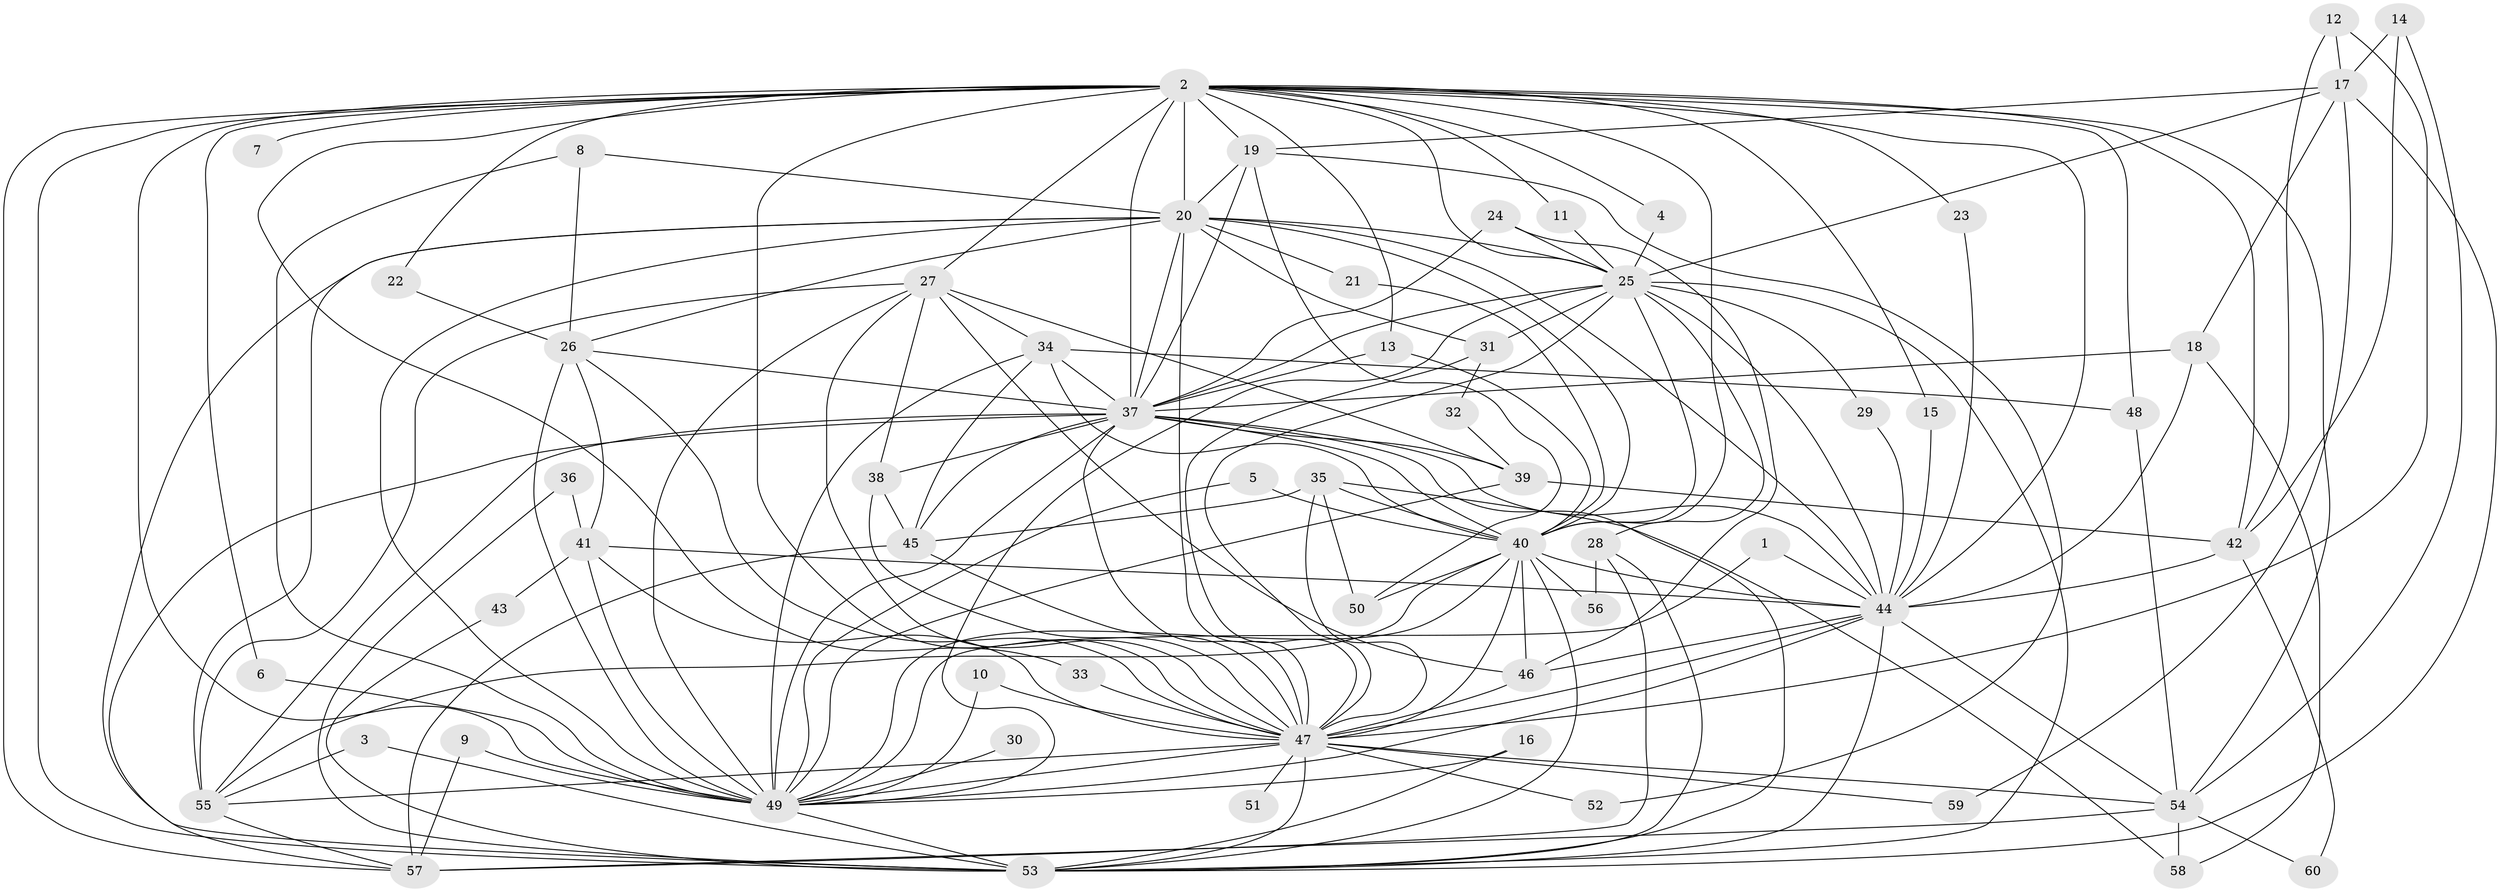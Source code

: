 // original degree distribution, {21: 0.008403361344537815, 17: 0.01680672268907563, 16: 0.008403361344537815, 22: 0.008403361344537815, 18: 0.008403361344537815, 23: 0.008403361344537815, 26: 0.01680672268907563, 20: 0.008403361344537815, 2: 0.47058823529411764, 4: 0.11764705882352941, 5: 0.04201680672268908, 3: 0.23529411764705882, 7: 0.01680672268907563, 6: 0.01680672268907563, 9: 0.008403361344537815, 8: 0.008403361344537815}
// Generated by graph-tools (version 1.1) at 2025/25/03/09/25 03:25:46]
// undirected, 60 vertices, 170 edges
graph export_dot {
graph [start="1"]
  node [color=gray90,style=filled];
  1;
  2;
  3;
  4;
  5;
  6;
  7;
  8;
  9;
  10;
  11;
  12;
  13;
  14;
  15;
  16;
  17;
  18;
  19;
  20;
  21;
  22;
  23;
  24;
  25;
  26;
  27;
  28;
  29;
  30;
  31;
  32;
  33;
  34;
  35;
  36;
  37;
  38;
  39;
  40;
  41;
  42;
  43;
  44;
  45;
  46;
  47;
  48;
  49;
  50;
  51;
  52;
  53;
  54;
  55;
  56;
  57;
  58;
  59;
  60;
  1 -- 44 [weight=1.0];
  1 -- 49 [weight=1.0];
  2 -- 4 [weight=1.0];
  2 -- 6 [weight=1.0];
  2 -- 7 [weight=1.0];
  2 -- 11 [weight=1.0];
  2 -- 13 [weight=1.0];
  2 -- 15 [weight=1.0];
  2 -- 19 [weight=1.0];
  2 -- 20 [weight=3.0];
  2 -- 22 [weight=1.0];
  2 -- 23 [weight=1.0];
  2 -- 25 [weight=2.0];
  2 -- 27 [weight=1.0];
  2 -- 33 [weight=1.0];
  2 -- 37 [weight=2.0];
  2 -- 40 [weight=2.0];
  2 -- 42 [weight=2.0];
  2 -- 44 [weight=3.0];
  2 -- 47 [weight=3.0];
  2 -- 48 [weight=2.0];
  2 -- 49 [weight=2.0];
  2 -- 53 [weight=2.0];
  2 -- 54 [weight=1.0];
  2 -- 57 [weight=2.0];
  3 -- 53 [weight=1.0];
  3 -- 55 [weight=1.0];
  4 -- 25 [weight=1.0];
  5 -- 40 [weight=1.0];
  5 -- 49 [weight=1.0];
  6 -- 49 [weight=1.0];
  8 -- 20 [weight=2.0];
  8 -- 26 [weight=1.0];
  8 -- 49 [weight=1.0];
  9 -- 49 [weight=1.0];
  9 -- 57 [weight=1.0];
  10 -- 47 [weight=1.0];
  10 -- 49 [weight=1.0];
  11 -- 25 [weight=2.0];
  12 -- 17 [weight=1.0];
  12 -- 42 [weight=1.0];
  12 -- 47 [weight=1.0];
  13 -- 37 [weight=1.0];
  13 -- 40 [weight=1.0];
  14 -- 17 [weight=1.0];
  14 -- 42 [weight=1.0];
  14 -- 54 [weight=1.0];
  15 -- 44 [weight=1.0];
  16 -- 49 [weight=1.0];
  16 -- 53 [weight=1.0];
  17 -- 18 [weight=1.0];
  17 -- 19 [weight=1.0];
  17 -- 25 [weight=1.0];
  17 -- 53 [weight=1.0];
  17 -- 59 [weight=1.0];
  18 -- 37 [weight=1.0];
  18 -- 44 [weight=1.0];
  18 -- 58 [weight=1.0];
  19 -- 20 [weight=1.0];
  19 -- 37 [weight=1.0];
  19 -- 50 [weight=1.0];
  19 -- 52 [weight=1.0];
  20 -- 21 [weight=1.0];
  20 -- 25 [weight=1.0];
  20 -- 26 [weight=1.0];
  20 -- 31 [weight=1.0];
  20 -- 37 [weight=1.0];
  20 -- 40 [weight=1.0];
  20 -- 44 [weight=1.0];
  20 -- 47 [weight=1.0];
  20 -- 49 [weight=2.0];
  20 -- 53 [weight=1.0];
  20 -- 55 [weight=1.0];
  21 -- 40 [weight=1.0];
  22 -- 26 [weight=1.0];
  23 -- 44 [weight=1.0];
  24 -- 25 [weight=2.0];
  24 -- 37 [weight=1.0];
  24 -- 46 [weight=1.0];
  25 -- 28 [weight=1.0];
  25 -- 29 [weight=1.0];
  25 -- 31 [weight=2.0];
  25 -- 37 [weight=1.0];
  25 -- 40 [weight=1.0];
  25 -- 44 [weight=1.0];
  25 -- 47 [weight=1.0];
  25 -- 49 [weight=1.0];
  25 -- 53 [weight=1.0];
  26 -- 37 [weight=1.0];
  26 -- 41 [weight=1.0];
  26 -- 47 [weight=1.0];
  26 -- 49 [weight=2.0];
  27 -- 34 [weight=1.0];
  27 -- 38 [weight=1.0];
  27 -- 39 [weight=1.0];
  27 -- 46 [weight=1.0];
  27 -- 47 [weight=1.0];
  27 -- 49 [weight=1.0];
  27 -- 55 [weight=1.0];
  28 -- 53 [weight=1.0];
  28 -- 56 [weight=1.0];
  28 -- 57 [weight=1.0];
  29 -- 44 [weight=1.0];
  30 -- 49 [weight=1.0];
  31 -- 32 [weight=1.0];
  31 -- 47 [weight=1.0];
  32 -- 39 [weight=1.0];
  33 -- 47 [weight=1.0];
  34 -- 37 [weight=1.0];
  34 -- 40 [weight=1.0];
  34 -- 45 [weight=1.0];
  34 -- 48 [weight=1.0];
  34 -- 49 [weight=1.0];
  35 -- 40 [weight=2.0];
  35 -- 45 [weight=1.0];
  35 -- 47 [weight=1.0];
  35 -- 50 [weight=1.0];
  35 -- 58 [weight=1.0];
  36 -- 41 [weight=1.0];
  36 -- 53 [weight=1.0];
  37 -- 38 [weight=2.0];
  37 -- 39 [weight=2.0];
  37 -- 40 [weight=1.0];
  37 -- 44 [weight=2.0];
  37 -- 45 [weight=1.0];
  37 -- 47 [weight=1.0];
  37 -- 49 [weight=1.0];
  37 -- 53 [weight=1.0];
  37 -- 55 [weight=1.0];
  37 -- 57 [weight=1.0];
  38 -- 45 [weight=1.0];
  38 -- 47 [weight=1.0];
  39 -- 42 [weight=1.0];
  39 -- 49 [weight=1.0];
  40 -- 44 [weight=2.0];
  40 -- 46 [weight=1.0];
  40 -- 47 [weight=3.0];
  40 -- 49 [weight=1.0];
  40 -- 50 [weight=2.0];
  40 -- 53 [weight=1.0];
  40 -- 55 [weight=1.0];
  40 -- 56 [weight=1.0];
  41 -- 43 [weight=1.0];
  41 -- 44 [weight=1.0];
  41 -- 47 [weight=1.0];
  41 -- 49 [weight=2.0];
  42 -- 44 [weight=1.0];
  42 -- 60 [weight=1.0];
  43 -- 53 [weight=1.0];
  44 -- 46 [weight=1.0];
  44 -- 47 [weight=1.0];
  44 -- 49 [weight=1.0];
  44 -- 53 [weight=1.0];
  44 -- 54 [weight=1.0];
  45 -- 47 [weight=1.0];
  45 -- 57 [weight=2.0];
  46 -- 47 [weight=1.0];
  47 -- 49 [weight=1.0];
  47 -- 51 [weight=1.0];
  47 -- 52 [weight=1.0];
  47 -- 53 [weight=1.0];
  47 -- 54 [weight=1.0];
  47 -- 55 [weight=1.0];
  47 -- 59 [weight=1.0];
  48 -- 54 [weight=1.0];
  49 -- 53 [weight=2.0];
  54 -- 57 [weight=1.0];
  54 -- 58 [weight=1.0];
  54 -- 60 [weight=1.0];
  55 -- 57 [weight=1.0];
}
